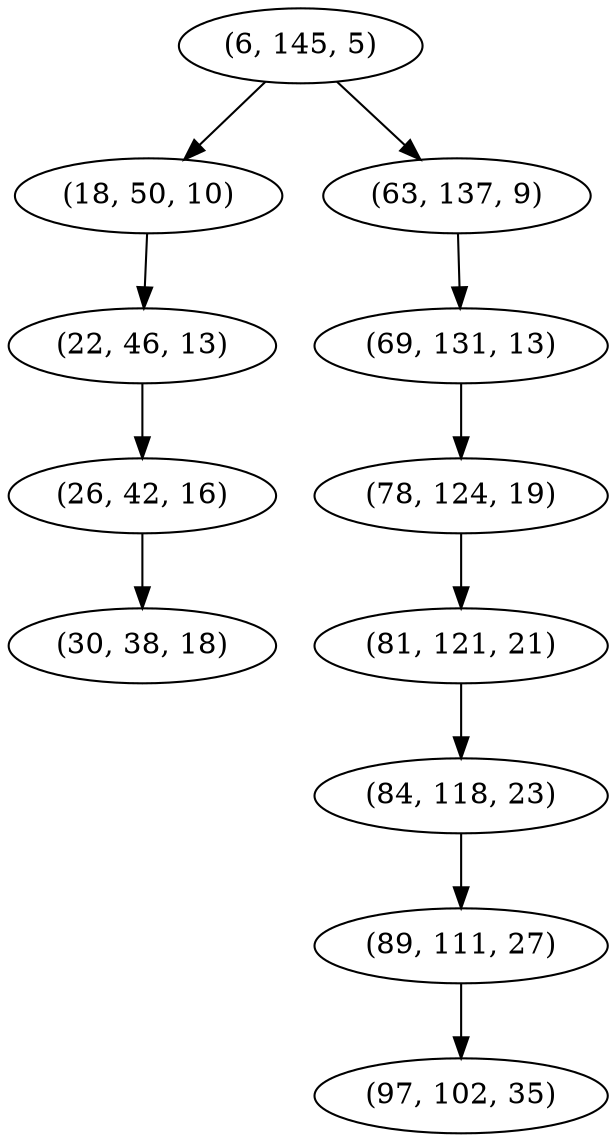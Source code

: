 digraph tree {
    "(6, 145, 5)";
    "(18, 50, 10)";
    "(22, 46, 13)";
    "(26, 42, 16)";
    "(30, 38, 18)";
    "(63, 137, 9)";
    "(69, 131, 13)";
    "(78, 124, 19)";
    "(81, 121, 21)";
    "(84, 118, 23)";
    "(89, 111, 27)";
    "(97, 102, 35)";
    "(6, 145, 5)" -> "(18, 50, 10)";
    "(6, 145, 5)" -> "(63, 137, 9)";
    "(18, 50, 10)" -> "(22, 46, 13)";
    "(22, 46, 13)" -> "(26, 42, 16)";
    "(26, 42, 16)" -> "(30, 38, 18)";
    "(63, 137, 9)" -> "(69, 131, 13)";
    "(69, 131, 13)" -> "(78, 124, 19)";
    "(78, 124, 19)" -> "(81, 121, 21)";
    "(81, 121, 21)" -> "(84, 118, 23)";
    "(84, 118, 23)" -> "(89, 111, 27)";
    "(89, 111, 27)" -> "(97, 102, 35)";
}
